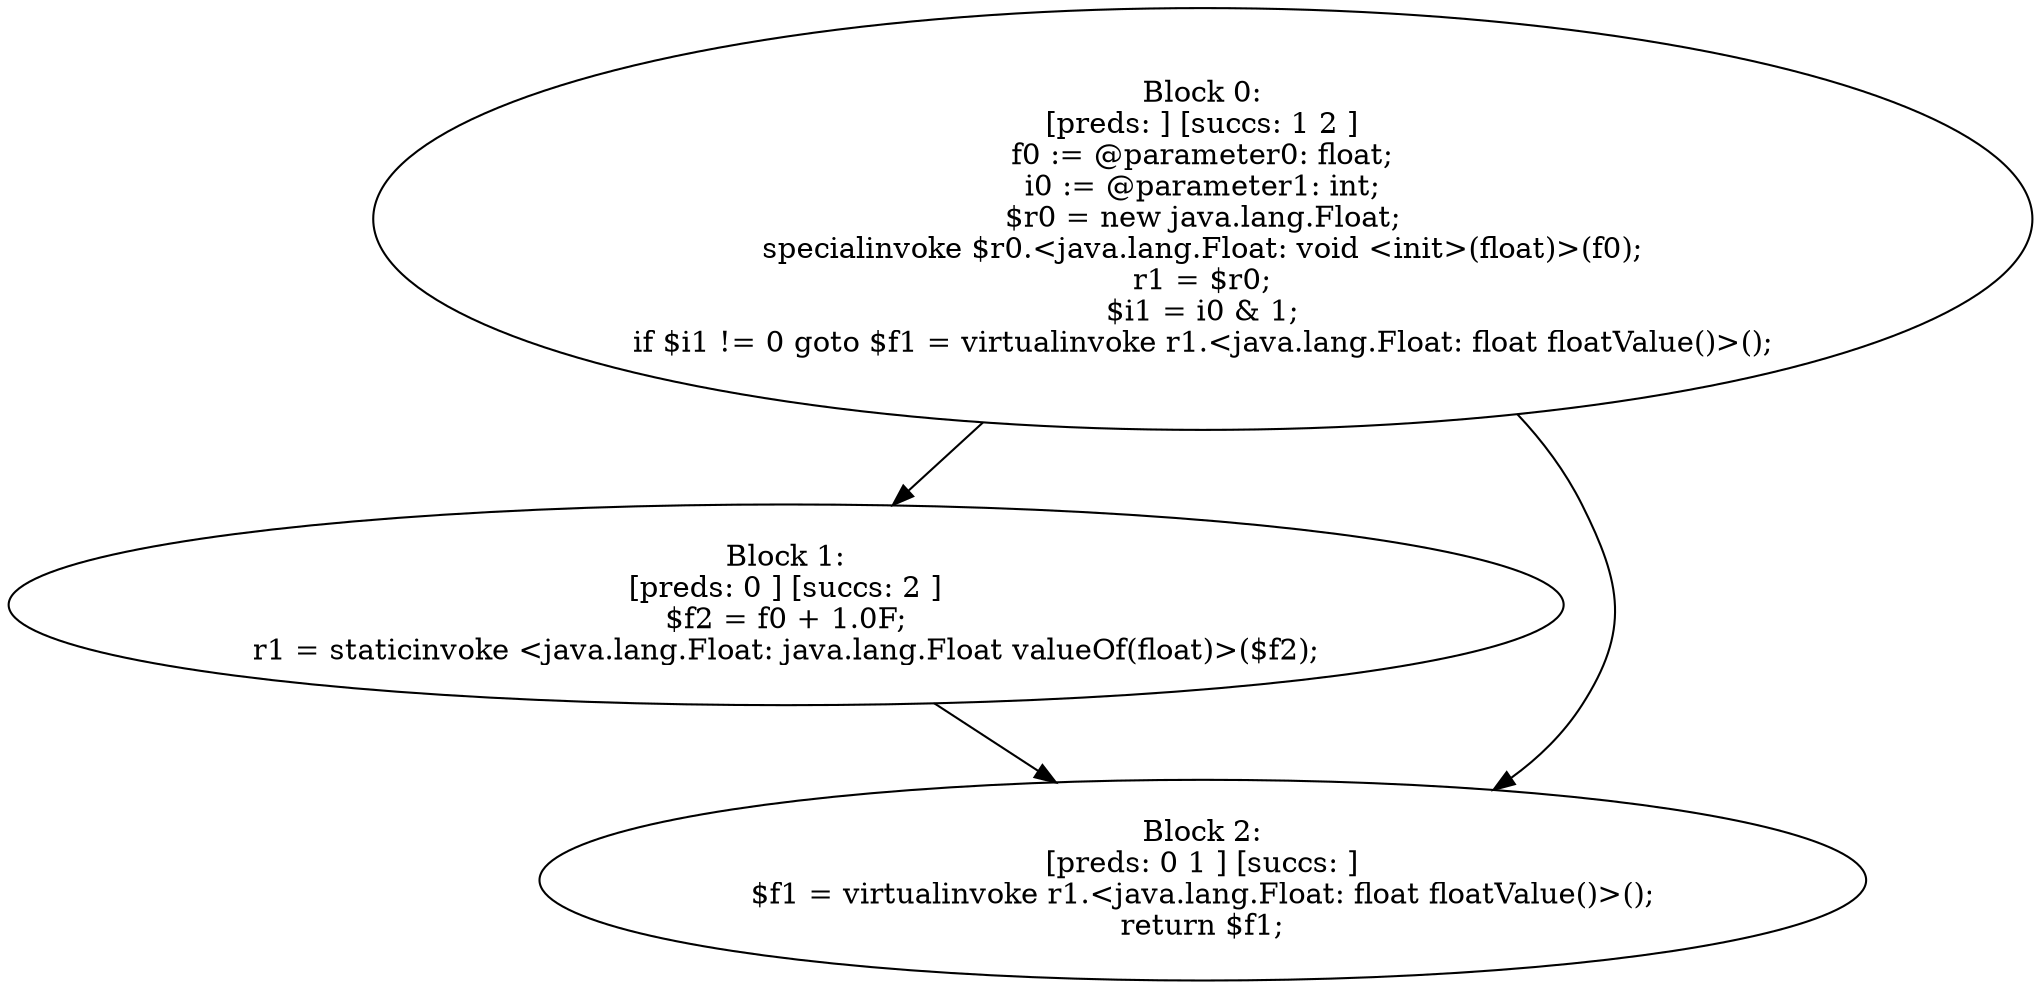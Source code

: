digraph "unitGraph" {
    "Block 0:
[preds: ] [succs: 1 2 ]
f0 := @parameter0: float;
i0 := @parameter1: int;
$r0 = new java.lang.Float;
specialinvoke $r0.<java.lang.Float: void <init>(float)>(f0);
r1 = $r0;
$i1 = i0 & 1;
if $i1 != 0 goto $f1 = virtualinvoke r1.<java.lang.Float: float floatValue()>();
"
    "Block 1:
[preds: 0 ] [succs: 2 ]
$f2 = f0 + 1.0F;
r1 = staticinvoke <java.lang.Float: java.lang.Float valueOf(float)>($f2);
"
    "Block 2:
[preds: 0 1 ] [succs: ]
$f1 = virtualinvoke r1.<java.lang.Float: float floatValue()>();
return $f1;
"
    "Block 0:
[preds: ] [succs: 1 2 ]
f0 := @parameter0: float;
i0 := @parameter1: int;
$r0 = new java.lang.Float;
specialinvoke $r0.<java.lang.Float: void <init>(float)>(f0);
r1 = $r0;
$i1 = i0 & 1;
if $i1 != 0 goto $f1 = virtualinvoke r1.<java.lang.Float: float floatValue()>();
"->"Block 1:
[preds: 0 ] [succs: 2 ]
$f2 = f0 + 1.0F;
r1 = staticinvoke <java.lang.Float: java.lang.Float valueOf(float)>($f2);
";
    "Block 0:
[preds: ] [succs: 1 2 ]
f0 := @parameter0: float;
i0 := @parameter1: int;
$r0 = new java.lang.Float;
specialinvoke $r0.<java.lang.Float: void <init>(float)>(f0);
r1 = $r0;
$i1 = i0 & 1;
if $i1 != 0 goto $f1 = virtualinvoke r1.<java.lang.Float: float floatValue()>();
"->"Block 2:
[preds: 0 1 ] [succs: ]
$f1 = virtualinvoke r1.<java.lang.Float: float floatValue()>();
return $f1;
";
    "Block 1:
[preds: 0 ] [succs: 2 ]
$f2 = f0 + 1.0F;
r1 = staticinvoke <java.lang.Float: java.lang.Float valueOf(float)>($f2);
"->"Block 2:
[preds: 0 1 ] [succs: ]
$f1 = virtualinvoke r1.<java.lang.Float: float floatValue()>();
return $f1;
";
}
